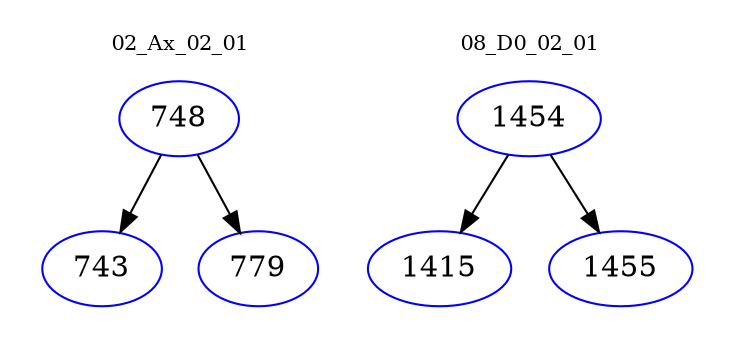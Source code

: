 digraph{
subgraph cluster_0 {
color = white
label = "02_Ax_02_01";
fontsize=10;
T0_748 [label="748", color="blue"]
T0_748 -> T0_743 [color="black"]
T0_743 [label="743", color="blue"]
T0_748 -> T0_779 [color="black"]
T0_779 [label="779", color="blue"]
}
subgraph cluster_1 {
color = white
label = "08_D0_02_01";
fontsize=10;
T1_1454 [label="1454", color="blue"]
T1_1454 -> T1_1415 [color="black"]
T1_1415 [label="1415", color="blue"]
T1_1454 -> T1_1455 [color="black"]
T1_1455 [label="1455", color="blue"]
}
}
